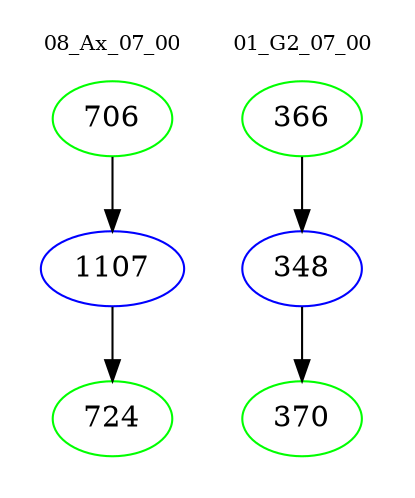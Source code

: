 digraph{
subgraph cluster_0 {
color = white
label = "08_Ax_07_00";
fontsize=10;
T0_706 [label="706", color="green"]
T0_706 -> T0_1107 [color="black"]
T0_1107 [label="1107", color="blue"]
T0_1107 -> T0_724 [color="black"]
T0_724 [label="724", color="green"]
}
subgraph cluster_1 {
color = white
label = "01_G2_07_00";
fontsize=10;
T1_366 [label="366", color="green"]
T1_366 -> T1_348 [color="black"]
T1_348 [label="348", color="blue"]
T1_348 -> T1_370 [color="black"]
T1_370 [label="370", color="green"]
}
}
